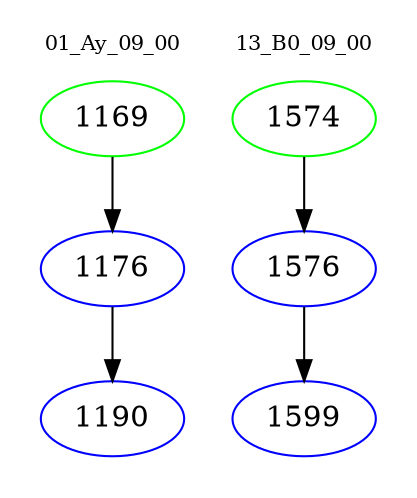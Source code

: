digraph{
subgraph cluster_0 {
color = white
label = "01_Ay_09_00";
fontsize=10;
T0_1169 [label="1169", color="green"]
T0_1169 -> T0_1176 [color="black"]
T0_1176 [label="1176", color="blue"]
T0_1176 -> T0_1190 [color="black"]
T0_1190 [label="1190", color="blue"]
}
subgraph cluster_1 {
color = white
label = "13_B0_09_00";
fontsize=10;
T1_1574 [label="1574", color="green"]
T1_1574 -> T1_1576 [color="black"]
T1_1576 [label="1576", color="blue"]
T1_1576 -> T1_1599 [color="black"]
T1_1599 [label="1599", color="blue"]
}
}
